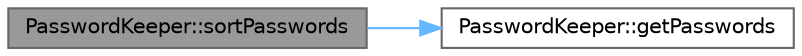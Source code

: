 digraph "PasswordKeeper::sortPasswords"
{
 // LATEX_PDF_SIZE
  bgcolor="transparent";
  edge [fontname=Helvetica,fontsize=10,labelfontname=Helvetica,labelfontsize=10];
  node [fontname=Helvetica,fontsize=10,shape=box,height=0.2,width=0.4];
  rankdir="LR";
  Node1 [id="Node000001",label="PasswordKeeper::sortPasswords",height=0.2,width=0.4,color="gray40", fillcolor="grey60", style="filled", fontcolor="black",tooltip="Sorts the password entries based on a given criteria."];
  Node1 -> Node2 [id="edge1_Node000001_Node000002",color="steelblue1",style="solid",tooltip=" "];
  Node2 [id="Node000002",label="PasswordKeeper::getPasswords",height=0.2,width=0.4,color="grey40", fillcolor="white", style="filled",URL="$class_password_keeper.html#a366eff2b86d8d5931a69cfb03715fd64",tooltip="Gets the vector of password entries."];
}
